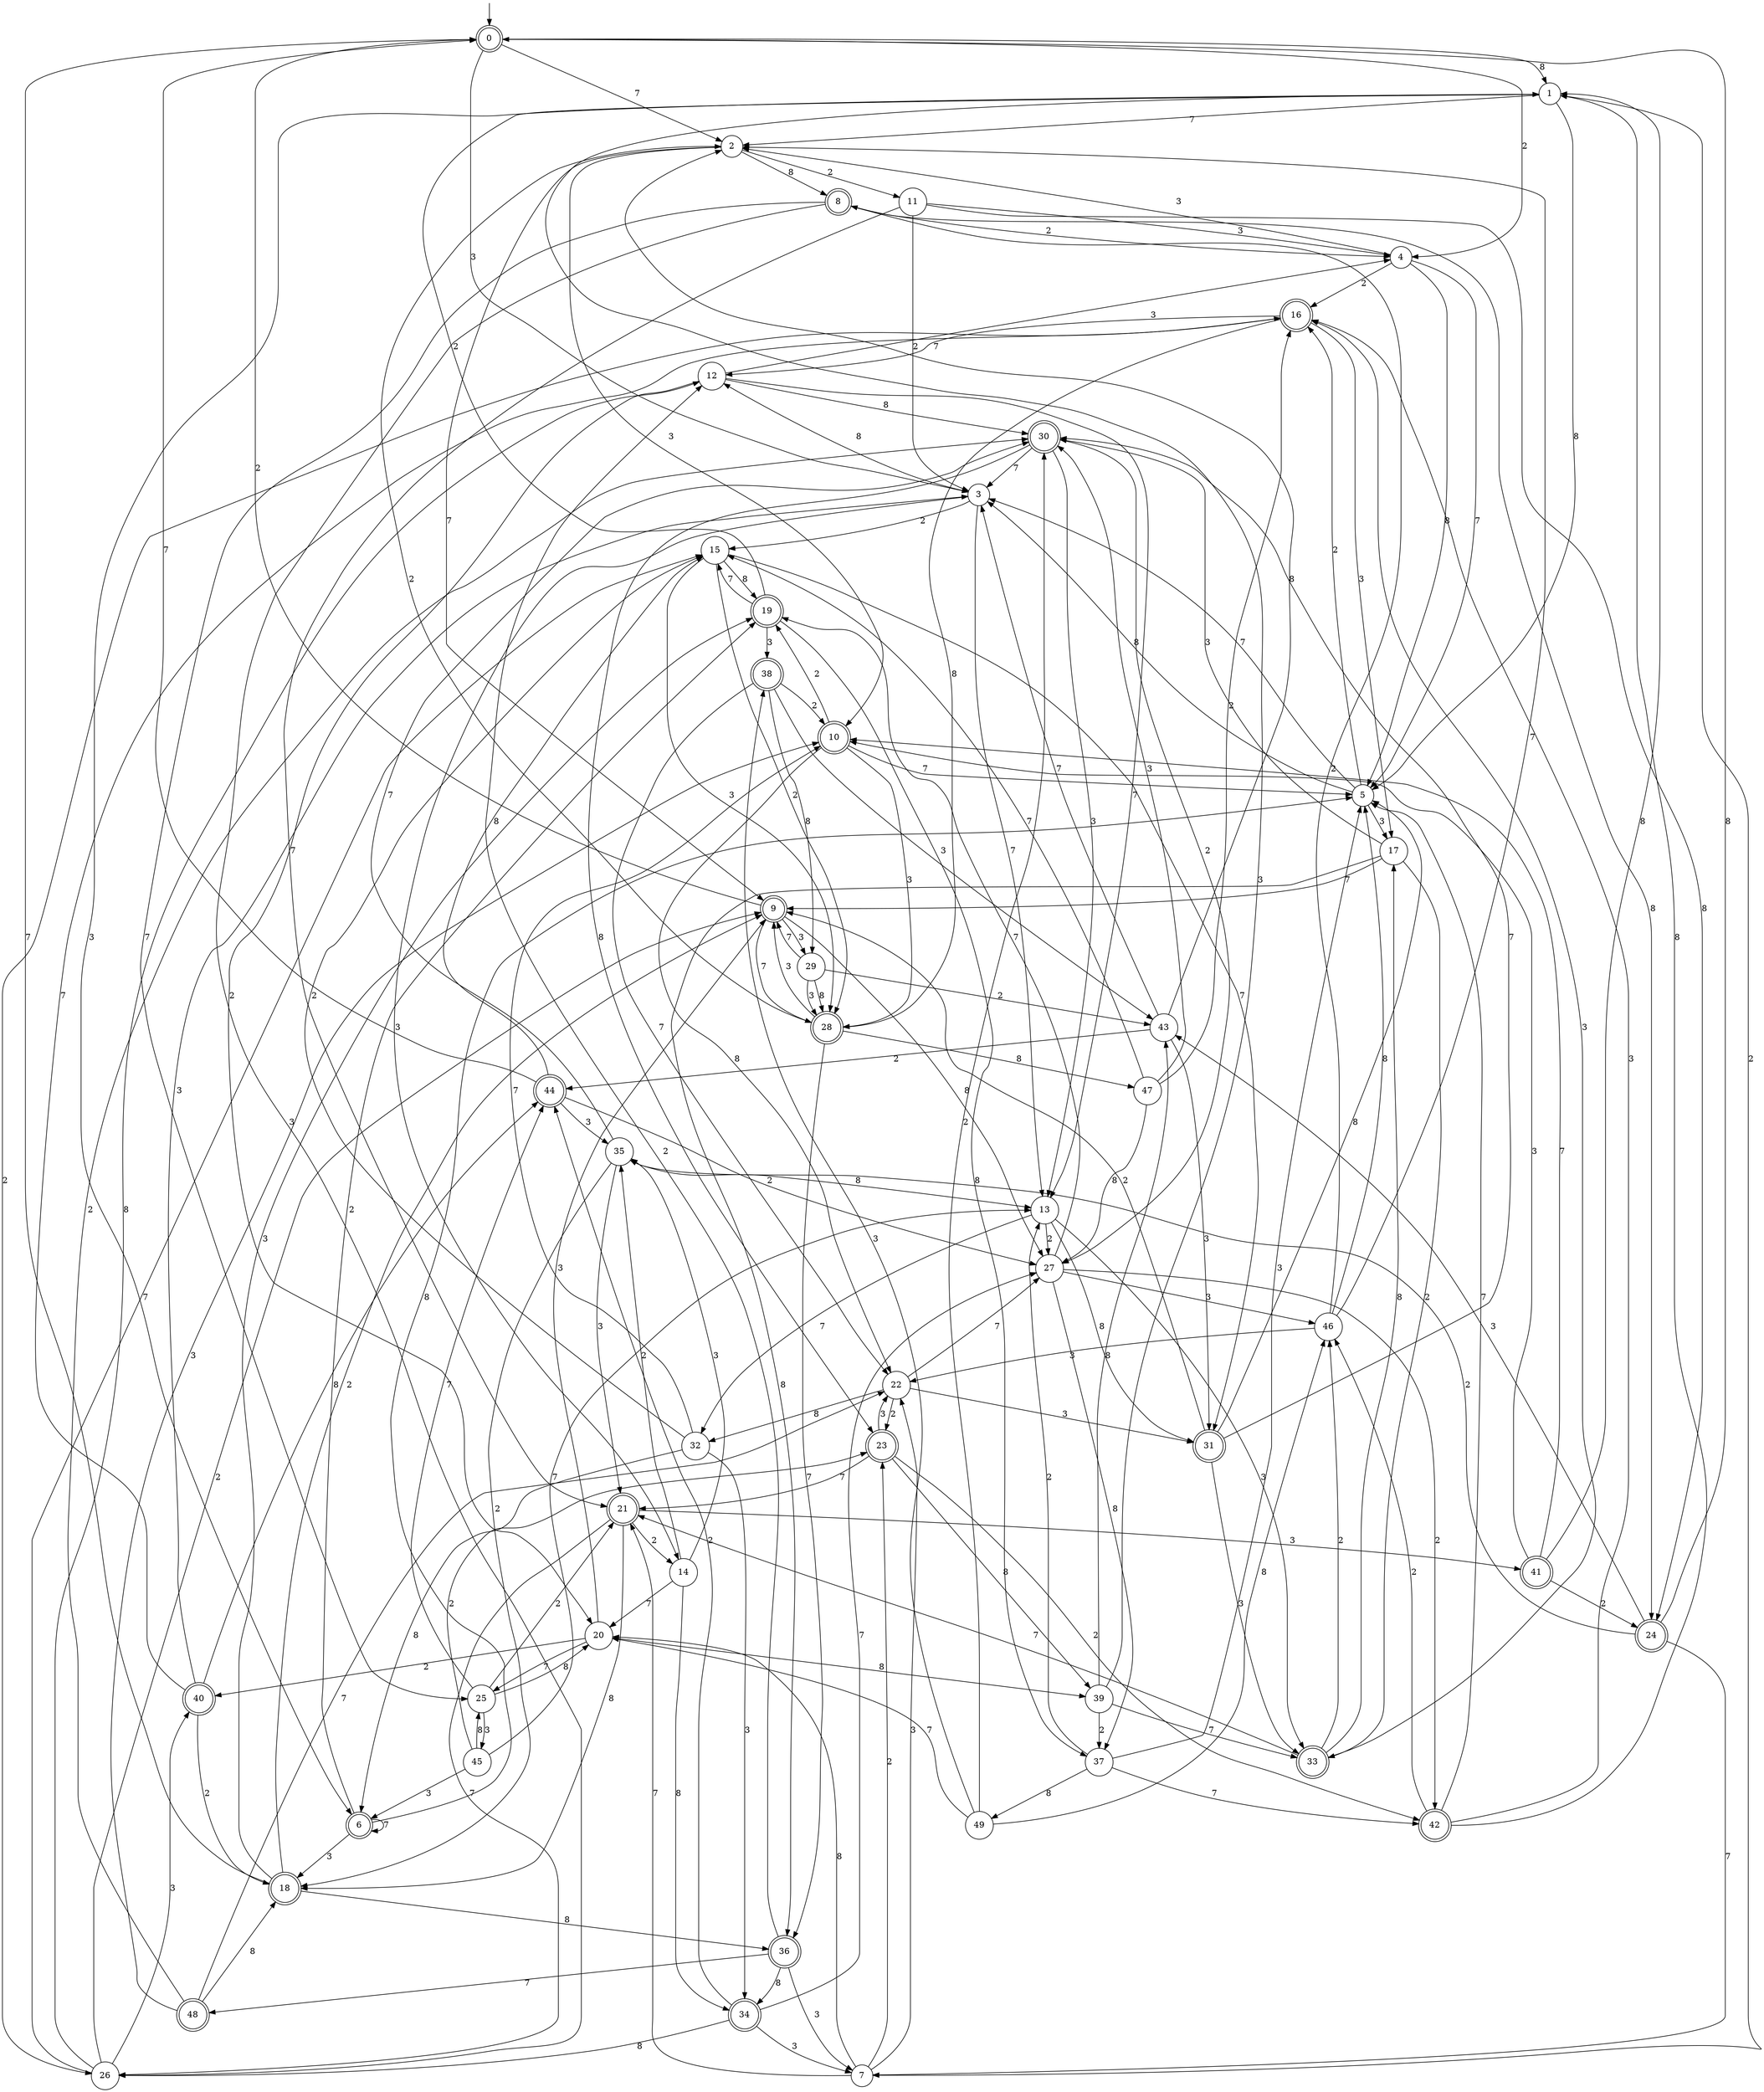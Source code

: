 digraph g {

	s0 [shape="doublecircle" label="0"];
	s1 [shape="circle" label="1"];
	s2 [shape="circle" label="2"];
	s3 [shape="circle" label="3"];
	s4 [shape="circle" label="4"];
	s5 [shape="circle" label="5"];
	s6 [shape="doublecircle" label="6"];
	s7 [shape="circle" label="7"];
	s8 [shape="doublecircle" label="8"];
	s9 [shape="doublecircle" label="9"];
	s10 [shape="doublecircle" label="10"];
	s11 [shape="circle" label="11"];
	s12 [shape="circle" label="12"];
	s13 [shape="circle" label="13"];
	s14 [shape="circle" label="14"];
	s15 [shape="circle" label="15"];
	s16 [shape="doublecircle" label="16"];
	s17 [shape="circle" label="17"];
	s18 [shape="doublecircle" label="18"];
	s19 [shape="doublecircle" label="19"];
	s20 [shape="circle" label="20"];
	s21 [shape="doublecircle" label="21"];
	s22 [shape="circle" label="22"];
	s23 [shape="doublecircle" label="23"];
	s24 [shape="doublecircle" label="24"];
	s25 [shape="circle" label="25"];
	s26 [shape="circle" label="26"];
	s27 [shape="circle" label="27"];
	s28 [shape="doublecircle" label="28"];
	s29 [shape="circle" label="29"];
	s30 [shape="doublecircle" label="30"];
	s31 [shape="doublecircle" label="31"];
	s32 [shape="circle" label="32"];
	s33 [shape="doublecircle" label="33"];
	s34 [shape="doublecircle" label="34"];
	s35 [shape="circle" label="35"];
	s36 [shape="doublecircle" label="36"];
	s37 [shape="circle" label="37"];
	s38 [shape="doublecircle" label="38"];
	s39 [shape="circle" label="39"];
	s40 [shape="doublecircle" label="40"];
	s41 [shape="doublecircle" label="41"];
	s42 [shape="doublecircle" label="42"];
	s43 [shape="circle" label="43"];
	s44 [shape="doublecircle" label="44"];
	s45 [shape="circle" label="45"];
	s46 [shape="circle" label="46"];
	s47 [shape="circle" label="47"];
	s48 [shape="doublecircle" label="48"];
	s49 [shape="circle" label="49"];
	s0 -> s1 [label="8"];
	s0 -> s2 [label="7"];
	s0 -> s3 [label="3"];
	s0 -> s4 [label="2"];
	s1 -> s5 [label="8"];
	s1 -> s2 [label="7"];
	s1 -> s6 [label="3"];
	s1 -> s7 [label="2"];
	s2 -> s8 [label="8"];
	s2 -> s9 [label="7"];
	s2 -> s10 [label="3"];
	s2 -> s11 [label="2"];
	s3 -> s12 [label="8"];
	s3 -> s13 [label="7"];
	s3 -> s14 [label="3"];
	s3 -> s15 [label="2"];
	s4 -> s5 [label="8"];
	s4 -> s5 [label="7"];
	s4 -> s2 [label="3"];
	s4 -> s16 [label="2"];
	s5 -> s3 [label="8"];
	s5 -> s3 [label="7"];
	s5 -> s17 [label="3"];
	s5 -> s16 [label="2"];
	s6 -> s5 [label="8"];
	s6 -> s6 [label="7"];
	s6 -> s18 [label="3"];
	s6 -> s19 [label="2"];
	s7 -> s20 [label="8"];
	s7 -> s21 [label="7"];
	s7 -> s22 [label="3"];
	s7 -> s23 [label="2"];
	s8 -> s24 [label="8"];
	s8 -> s25 [label="7"];
	s8 -> s26 [label="3"];
	s8 -> s4 [label="2"];
	s9 -> s27 [label="8"];
	s9 -> s28 [label="7"];
	s9 -> s29 [label="3"];
	s9 -> s0 [label="2"];
	s10 -> s22 [label="8"];
	s10 -> s5 [label="7"];
	s10 -> s28 [label="3"];
	s10 -> s19 [label="2"];
	s11 -> s24 [label="8"];
	s11 -> s21 [label="7"];
	s11 -> s4 [label="3"];
	s11 -> s3 [label="2"];
	s12 -> s30 [label="8"];
	s12 -> s13 [label="7"];
	s12 -> s4 [label="3"];
	s12 -> s20 [label="2"];
	s13 -> s31 [label="8"];
	s13 -> s32 [label="7"];
	s13 -> s33 [label="3"];
	s13 -> s27 [label="2"];
	s14 -> s34 [label="8"];
	s14 -> s20 [label="7"];
	s14 -> s35 [label="3"];
	s14 -> s35 [label="2"];
	s15 -> s19 [label="8"];
	s15 -> s31 [label="7"];
	s15 -> s28 [label="3"];
	s15 -> s28 [label="2"];
	s16 -> s28 [label="8"];
	s16 -> s12 [label="7"];
	s16 -> s17 [label="3"];
	s16 -> s26 [label="2"];
	s17 -> s36 [label="8"];
	s17 -> s9 [label="7"];
	s17 -> s30 [label="3"];
	s17 -> s33 [label="2"];
	s18 -> s36 [label="8"];
	s18 -> s0 [label="7"];
	s18 -> s19 [label="3"];
	s18 -> s9 [label="2"];
	s19 -> s37 [label="8"];
	s19 -> s15 [label="7"];
	s19 -> s38 [label="3"];
	s19 -> s1 [label="2"];
	s20 -> s39 [label="8"];
	s20 -> s25 [label="7"];
	s20 -> s9 [label="3"];
	s20 -> s40 [label="2"];
	s21 -> s18 [label="8"];
	s21 -> s26 [label="7"];
	s21 -> s41 [label="3"];
	s21 -> s14 [label="2"];
	s22 -> s32 [label="8"];
	s22 -> s27 [label="7"];
	s22 -> s31 [label="3"];
	s22 -> s23 [label="2"];
	s23 -> s39 [label="8"];
	s23 -> s21 [label="7"];
	s23 -> s22 [label="3"];
	s23 -> s42 [label="2"];
	s24 -> s0 [label="8"];
	s24 -> s7 [label="7"];
	s24 -> s43 [label="3"];
	s24 -> s35 [label="2"];
	s25 -> s20 [label="8"];
	s25 -> s44 [label="7"];
	s25 -> s45 [label="3"];
	s25 -> s21 [label="2"];
	s26 -> s12 [label="8"];
	s26 -> s15 [label="7"];
	s26 -> s40 [label="3"];
	s26 -> s9 [label="2"];
	s27 -> s37 [label="8"];
	s27 -> s19 [label="7"];
	s27 -> s46 [label="3"];
	s27 -> s42 [label="2"];
	s28 -> s47 [label="8"];
	s28 -> s36 [label="7"];
	s28 -> s9 [label="3"];
	s28 -> s2 [label="2"];
	s29 -> s28 [label="8"];
	s29 -> s9 [label="7"];
	s29 -> s28 [label="3"];
	s29 -> s43 [label="2"];
	s30 -> s23 [label="8"];
	s30 -> s3 [label="7"];
	s30 -> s13 [label="3"];
	s30 -> s27 [label="2"];
	s31 -> s5 [label="8"];
	s31 -> s30 [label="7"];
	s31 -> s33 [label="3"];
	s31 -> s9 [label="2"];
	s32 -> s6 [label="8"];
	s32 -> s10 [label="7"];
	s32 -> s34 [label="3"];
	s32 -> s15 [label="2"];
	s33 -> s17 [label="8"];
	s33 -> s21 [label="7"];
	s33 -> s16 [label="3"];
	s33 -> s46 [label="2"];
	s34 -> s26 [label="8"];
	s34 -> s27 [label="7"];
	s34 -> s7 [label="3"];
	s34 -> s44 [label="2"];
	s35 -> s13 [label="8"];
	s35 -> s30 [label="7"];
	s35 -> s21 [label="3"];
	s35 -> s18 [label="2"];
	s36 -> s34 [label="8"];
	s36 -> s48 [label="7"];
	s36 -> s7 [label="3"];
	s36 -> s12 [label="2"];
	s37 -> s49 [label="8"];
	s37 -> s42 [label="7"];
	s37 -> s5 [label="3"];
	s37 -> s13 [label="2"];
	s38 -> s29 [label="8"];
	s38 -> s22 [label="7"];
	s38 -> s43 [label="3"];
	s38 -> s10 [label="2"];
	s39 -> s43 [label="8"];
	s39 -> s33 [label="7"];
	s39 -> s1 [label="3"];
	s39 -> s37 [label="2"];
	s40 -> s44 [label="8"];
	s40 -> s16 [label="7"];
	s40 -> s3 [label="3"];
	s40 -> s18 [label="2"];
	s41 -> s1 [label="8"];
	s41 -> s10 [label="7"];
	s41 -> s10 [label="3"];
	s41 -> s24 [label="2"];
	s42 -> s1 [label="8"];
	s42 -> s5 [label="7"];
	s42 -> s16 [label="3"];
	s42 -> s46 [label="2"];
	s43 -> s2 [label="8"];
	s43 -> s3 [label="7"];
	s43 -> s31 [label="3"];
	s43 -> s44 [label="2"];
	s44 -> s15 [label="8"];
	s44 -> s0 [label="7"];
	s44 -> s35 [label="3"];
	s44 -> s27 [label="2"];
	s45 -> s25 [label="8"];
	s45 -> s13 [label="7"];
	s45 -> s6 [label="3"];
	s45 -> s23 [label="2"];
	s46 -> s5 [label="8"];
	s46 -> s2 [label="7"];
	s46 -> s22 [label="3"];
	s46 -> s8 [label="2"];
	s47 -> s27 [label="8"];
	s47 -> s15 [label="7"];
	s47 -> s30 [label="3"];
	s47 -> s16 [label="2"];
	s48 -> s18 [label="8"];
	s48 -> s22 [label="7"];
	s48 -> s10 [label="3"];
	s48 -> s30 [label="2"];
	s49 -> s46 [label="8"];
	s49 -> s20 [label="7"];
	s49 -> s38 [label="3"];
	s49 -> s30 [label="2"];

__start0 [label="" shape="none" width="0" height="0"];
__start0 -> s0;

}
